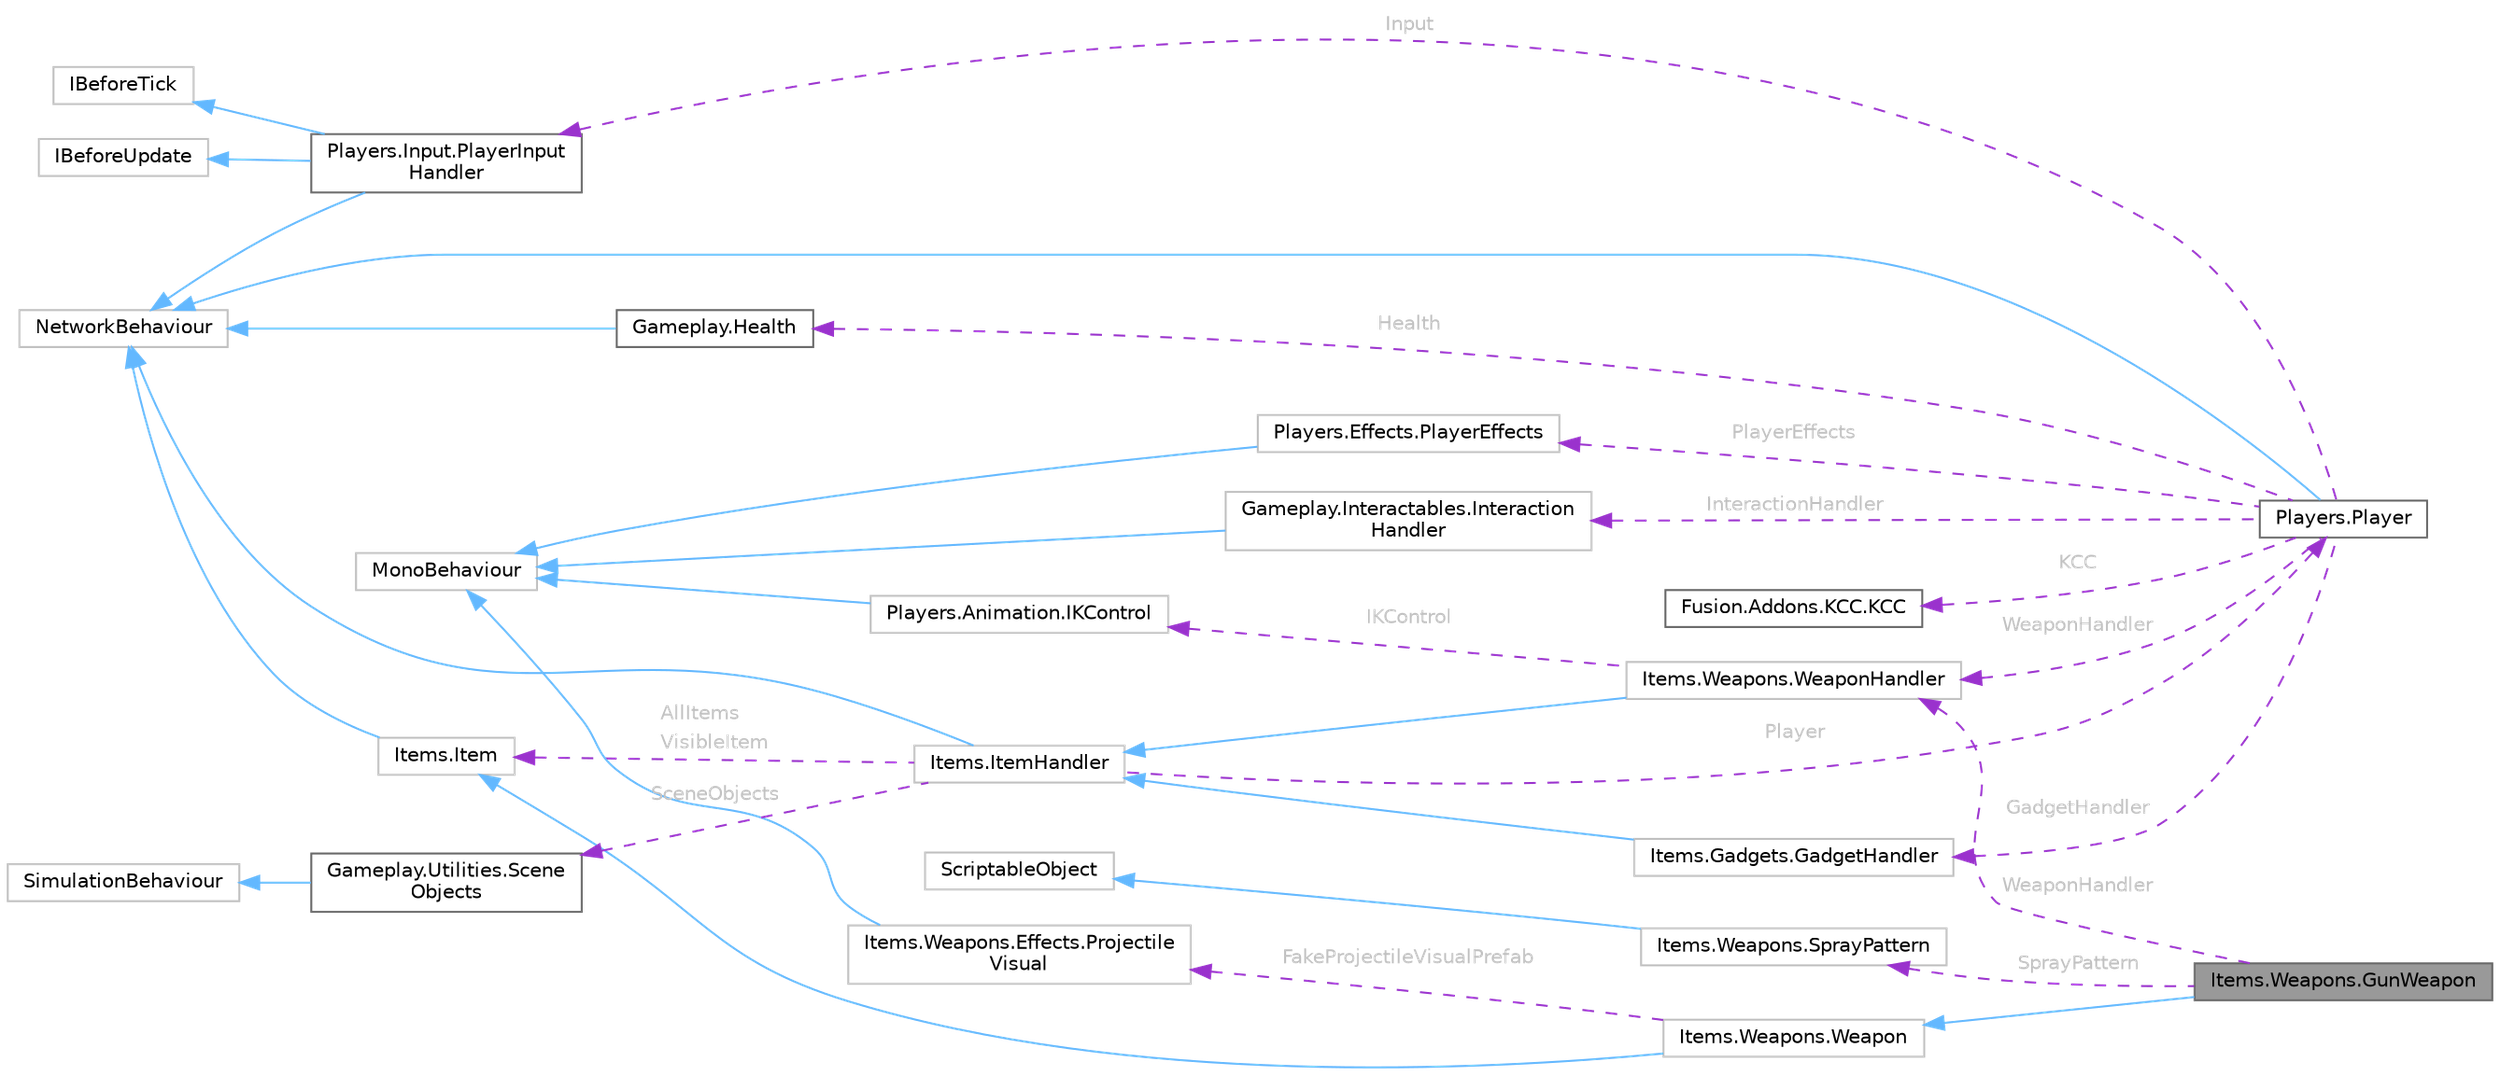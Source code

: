 digraph "Items.Weapons.GunWeapon"
{
 // LATEX_PDF_SIZE
  bgcolor="transparent";
  edge [fontname=Helvetica,fontsize=10,labelfontname=Helvetica,labelfontsize=10];
  node [fontname=Helvetica,fontsize=10,shape=box,height=0.2,width=0.4];
  rankdir="LR";
  Node1 [id="Node000001",label="Items.Weapons.GunWeapon",height=0.2,width=0.4,color="gray40", fillcolor="grey60", style="filled", fontcolor="black",tooltip=" "];
  Node2 -> Node1 [id="edge1_Node000001_Node000002",dir="back",color="steelblue1",style="solid",tooltip=" "];
  Node2 [id="Node000002",label="Items.Weapons.Weapon",height=0.2,width=0.4,color="grey75", fillcolor="white", style="filled",URL="$class_items_1_1_weapons_1_1_weapon.html",tooltip=" "];
  Node3 -> Node2 [id="edge2_Node000002_Node000003",dir="back",color="steelblue1",style="solid",tooltip=" "];
  Node3 [id="Node000003",label="Items.Item",height=0.2,width=0.4,color="grey75", fillcolor="white", style="filled",URL="$class_items_1_1_item.html",tooltip=" "];
  Node4 -> Node3 [id="edge3_Node000003_Node000004",dir="back",color="steelblue1",style="solid",tooltip=" "];
  Node4 [id="Node000004",label="NetworkBehaviour",height=0.2,width=0.4,color="grey75", fillcolor="white", style="filled",tooltip=" "];
  Node5 -> Node2 [id="edge4_Node000002_Node000005",dir="back",color="darkorchid3",style="dashed",tooltip=" ",label=<<TABLE CELLBORDER="0" BORDER="0"><TR><TD VALIGN="top" ALIGN="LEFT" CELLPADDING="1" CELLSPACING="0">FakeProjectileVisualPrefab</TD></TR>
</TABLE>> ,fontcolor="grey" ];
  Node5 [id="Node000005",label="Items.Weapons.Effects.Projectile\lVisual",height=0.2,width=0.4,color="grey75", fillcolor="white", style="filled",URL="$class_items_1_1_weapons_1_1_effects_1_1_projectile_visual.html",tooltip=" "];
  Node6 -> Node5 [id="edge5_Node000005_Node000006",dir="back",color="steelblue1",style="solid",tooltip=" "];
  Node6 [id="Node000006",label="MonoBehaviour",height=0.2,width=0.4,color="grey75", fillcolor="white", style="filled",tooltip=" "];
  Node7 -> Node1 [id="edge6_Node000001_Node000007",dir="back",color="darkorchid3",style="dashed",tooltip=" ",label=<<TABLE CELLBORDER="0" BORDER="0"><TR><TD VALIGN="top" ALIGN="LEFT" CELLPADDING="1" CELLSPACING="0">WeaponHandler</TD></TR>
</TABLE>> ,fontcolor="grey" ];
  Node7 [id="Node000007",label="Items.Weapons.WeaponHandler",height=0.2,width=0.4,color="grey75", fillcolor="white", style="filled",URL="$class_items_1_1_weapons_1_1_weapon_handler.html",tooltip=" "];
  Node8 -> Node7 [id="edge7_Node000007_Node000008",dir="back",color="steelblue1",style="solid",tooltip=" "];
  Node8 [id="Node000008",label="Items.ItemHandler",height=0.2,width=0.4,color="grey75", fillcolor="white", style="filled",URL="$class_items_1_1_item_handler.html",tooltip=" "];
  Node4 -> Node8 [id="edge8_Node000008_Node000004",dir="back",color="steelblue1",style="solid",tooltip=" "];
  Node9 -> Node8 [id="edge9_Node000008_Node000009",dir="back",color="darkorchid3",style="dashed",tooltip=" ",label=<<TABLE CELLBORDER="0" BORDER="0"><TR><TD VALIGN="top" ALIGN="LEFT" CELLPADDING="1" CELLSPACING="0">Player</TD></TR>
</TABLE>> ,fontcolor="grey" ];
  Node9 [id="Node000009",label="Players.Player",height=0.2,width=0.4,color="gray40", fillcolor="white", style="filled",URL="$class_players_1_1_player.html",tooltip="Main player script which handles input processing, visuals."];
  Node4 -> Node9 [id="edge10_Node000009_Node000004",dir="back",color="steelblue1",style="solid",tooltip=" "];
  Node10 -> Node9 [id="edge11_Node000009_Node000010",dir="back",color="darkorchid3",style="dashed",tooltip=" ",label=<<TABLE CELLBORDER="0" BORDER="0"><TR><TD VALIGN="top" ALIGN="LEFT" CELLPADDING="1" CELLSPACING="0">KCC</TD></TR>
</TABLE>> ,fontcolor="grey" ];
  Node10 [id="Node000010",label="Fusion.Addons.KCC.KCC",height=0.2,width=0.4,color="gray40", fillcolor="white", style="filled",URL="$class_fusion_1_1_addons_1_1_k_c_c_1_1_k_c_c.html",tooltip="Partial implementation of KCC class to extend public API with sprint functionality."];
  Node11 -> Node9 [id="edge12_Node000009_Node000011",dir="back",color="darkorchid3",style="dashed",tooltip=" ",label=<<TABLE CELLBORDER="0" BORDER="0"><TR><TD VALIGN="top" ALIGN="LEFT" CELLPADDING="1" CELLSPACING="0">Health</TD></TR>
</TABLE>> ,fontcolor="grey" ];
  Node11 [id="Node000011",label="Gameplay.Health",height=0.2,width=0.4,color="gray40", fillcolor="white", style="filled",URL="$class_gameplay_1_1_health.html",tooltip="Stores player or object health, triggers heal/damage effects and informs about player death."];
  Node4 -> Node11 [id="edge13_Node000011_Node000004",dir="back",color="steelblue1",style="solid",tooltip=" "];
  Node7 -> Node9 [id="edge14_Node000009_Node000007",dir="back",color="darkorchid3",style="dashed",tooltip=" ",label=<<TABLE CELLBORDER="0" BORDER="0"><TR><TD VALIGN="top" ALIGN="LEFT" CELLPADDING="1" CELLSPACING="0">WeaponHandler</TD></TR>
</TABLE>> ,fontcolor="grey" ];
  Node12 -> Node9 [id="edge15_Node000009_Node000012",dir="back",color="darkorchid3",style="dashed",tooltip=" ",label=<<TABLE CELLBORDER="0" BORDER="0"><TR><TD VALIGN="top" ALIGN="LEFT" CELLPADDING="1" CELLSPACING="0">GadgetHandler</TD></TR>
</TABLE>> ,fontcolor="grey" ];
  Node12 [id="Node000012",label="Items.Gadgets.GadgetHandler",height=0.2,width=0.4,color="grey75", fillcolor="white", style="filled",URL="$class_items_1_1_gadgets_1_1_gadget_handler.html",tooltip=" "];
  Node8 -> Node12 [id="edge16_Node000012_Node000008",dir="back",color="steelblue1",style="solid",tooltip=" "];
  Node13 -> Node9 [id="edge17_Node000009_Node000013",dir="back",color="darkorchid3",style="dashed",tooltip=" ",label=<<TABLE CELLBORDER="0" BORDER="0"><TR><TD VALIGN="top" ALIGN="LEFT" CELLPADDING="1" CELLSPACING="0">InteractionHandler</TD></TR>
</TABLE>> ,fontcolor="grey" ];
  Node13 [id="Node000013",label="Gameplay.Interactables.Interaction\lHandler",height=0.2,width=0.4,color="grey75", fillcolor="white", style="filled",URL="$class_gameplay_1_1_interactables_1_1_interaction_handler.html",tooltip=" "];
  Node6 -> Node13 [id="edge18_Node000013_Node000006",dir="back",color="steelblue1",style="solid",tooltip=" "];
  Node14 -> Node9 [id="edge19_Node000009_Node000014",dir="back",color="darkorchid3",style="dashed",tooltip=" ",label=<<TABLE CELLBORDER="0" BORDER="0"><TR><TD VALIGN="top" ALIGN="LEFT" CELLPADDING="1" CELLSPACING="0">Input</TD></TR>
</TABLE>> ,fontcolor="grey" ];
  Node14 [id="Node000014",label="Players.Input.PlayerInput\lHandler",height=0.2,width=0.4,color="gray40", fillcolor="white", style="filled",URL="$class_players_1_1_input_1_1_player_input_handler.html",tooltip="Handles player input."];
  Node4 -> Node14 [id="edge20_Node000014_Node000004",dir="back",color="steelblue1",style="solid",tooltip=" "];
  Node15 -> Node14 [id="edge21_Node000014_Node000015",dir="back",color="steelblue1",style="solid",tooltip=" "];
  Node15 [id="Node000015",label="IBeforeUpdate",height=0.2,width=0.4,color="grey75", fillcolor="white", style="filled",tooltip=" "];
  Node16 -> Node14 [id="edge22_Node000014_Node000016",dir="back",color="steelblue1",style="solid",tooltip=" "];
  Node16 [id="Node000016",label="IBeforeTick",height=0.2,width=0.4,color="grey75", fillcolor="white", style="filled",tooltip=" "];
  Node17 -> Node9 [id="edge23_Node000009_Node000017",dir="back",color="darkorchid3",style="dashed",tooltip=" ",label=<<TABLE CELLBORDER="0" BORDER="0"><TR><TD VALIGN="top" ALIGN="LEFT" CELLPADDING="1" CELLSPACING="0">PlayerEffects</TD></TR>
</TABLE>> ,fontcolor="grey" ];
  Node17 [id="Node000017",label="Players.Effects.PlayerEffects",height=0.2,width=0.4,color="grey75", fillcolor="white", style="filled",URL="$class_players_1_1_effects_1_1_player_effects.html",tooltip=" "];
  Node6 -> Node17 [id="edge24_Node000017_Node000006",dir="back",color="steelblue1",style="solid",tooltip=" "];
  Node3 -> Node8 [id="edge25_Node000008_Node000003",dir="back",color="darkorchid3",style="dashed",tooltip=" ",label=<<TABLE CELLBORDER="0" BORDER="0"><TR><TD VALIGN="top" ALIGN="LEFT" CELLPADDING="1" CELLSPACING="0">AllItems</TD></TR>
<TR><TD VALIGN="top" ALIGN="LEFT" CELLPADDING="1" CELLSPACING="0">VisibleItem</TD></TR>
</TABLE>> ,fontcolor="grey" ];
  Node18 -> Node8 [id="edge26_Node000008_Node000018",dir="back",color="darkorchid3",style="dashed",tooltip=" ",label=<<TABLE CELLBORDER="0" BORDER="0"><TR><TD VALIGN="top" ALIGN="LEFT" CELLPADDING="1" CELLSPACING="0">SceneObjects</TD></TR>
</TABLE>> ,fontcolor="grey" ];
  Node18 [id="Node000018",label="Gameplay.Utilities.Scene\lObjects",height=0.2,width=0.4,color="gray40", fillcolor="white", style="filled",URL="$class_gameplay_1_1_utilities_1_1_scene_objects.html",tooltip="Singleton on Runner used to obtain scene object references using lazy getters."];
  Node19 -> Node18 [id="edge27_Node000018_Node000019",dir="back",color="steelblue1",style="solid",tooltip=" "];
  Node19 [id="Node000019",label="SimulationBehaviour",height=0.2,width=0.4,color="grey75", fillcolor="white", style="filled",tooltip=" "];
  Node20 -> Node7 [id="edge28_Node000007_Node000020",dir="back",color="darkorchid3",style="dashed",tooltip=" ",label=<<TABLE CELLBORDER="0" BORDER="0"><TR><TD VALIGN="top" ALIGN="LEFT" CELLPADDING="1" CELLSPACING="0">IKControl</TD></TR>
</TABLE>> ,fontcolor="grey" ];
  Node20 [id="Node000020",label="Players.Animation.IKControl",height=0.2,width=0.4,color="grey75", fillcolor="white", style="filled",URL="$class_players_1_1_animation_1_1_i_k_control.html",tooltip=" "];
  Node6 -> Node20 [id="edge29_Node000020_Node000006",dir="back",color="steelblue1",style="solid",tooltip=" "];
  Node21 -> Node1 [id="edge30_Node000001_Node000021",dir="back",color="darkorchid3",style="dashed",tooltip=" ",label=<<TABLE CELLBORDER="0" BORDER="0"><TR><TD VALIGN="top" ALIGN="LEFT" CELLPADDING="1" CELLSPACING="0">SprayPattern</TD></TR>
</TABLE>> ,fontcolor="grey" ];
  Node21 [id="Node000021",label="Items.Weapons.SprayPattern",height=0.2,width=0.4,color="grey75", fillcolor="white", style="filled",URL="$class_items_1_1_weapons_1_1_spray_pattern.html",tooltip=" "];
  Node22 -> Node21 [id="edge31_Node000021_Node000022",dir="back",color="steelblue1",style="solid",tooltip=" "];
  Node22 [id="Node000022",label="ScriptableObject",height=0.2,width=0.4,color="grey75", fillcolor="white", style="filled",tooltip=" "];
}
